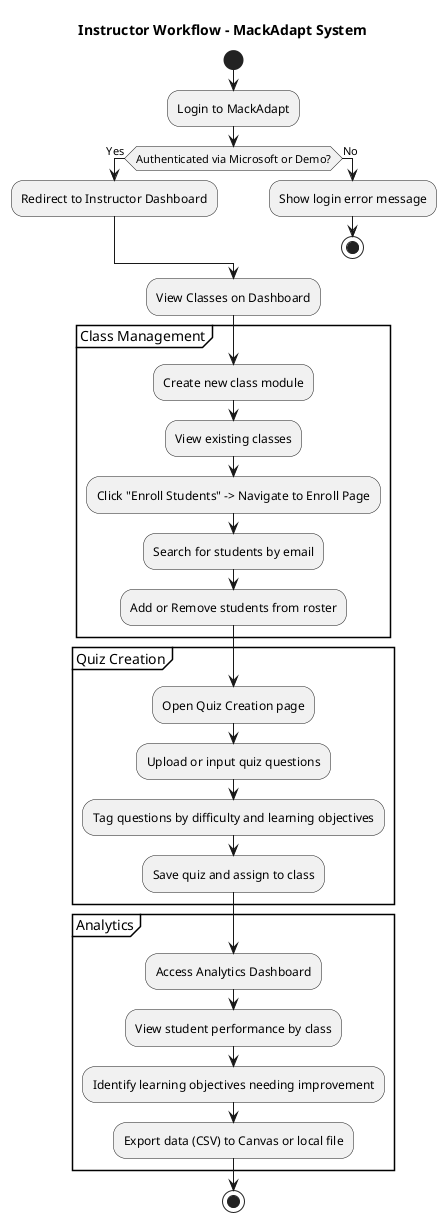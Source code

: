 @startuml
title Instructor Workflow - MackAdapt System

start

:Login to MackAdapt;
if (Authenticated via Microsoft or Demo?) then (Yes)
  :Redirect to Instructor Dashboard;
else (No)
  :Show login error message;
  stop
endif

:View Classes on Dashboard;
partition "Class Management" {
  :Create new class module;
  :View existing classes;
  :Click "Enroll Students" -> Navigate to Enroll Page;
  :Search for students by email;
  :Add or Remove students from roster;
}

partition "Quiz Creation" {
  :Open Quiz Creation page;
  :Upload or input quiz questions;
  :Tag questions by difficulty and learning objectives;
  :Save quiz and assign to class;
}

partition "Analytics" {
  :Access Analytics Dashboard;
  :View student performance by class;
  :Identify learning objectives needing improvement;
  :Export data (CSV) to Canvas or local file;
}

stop
@enduml